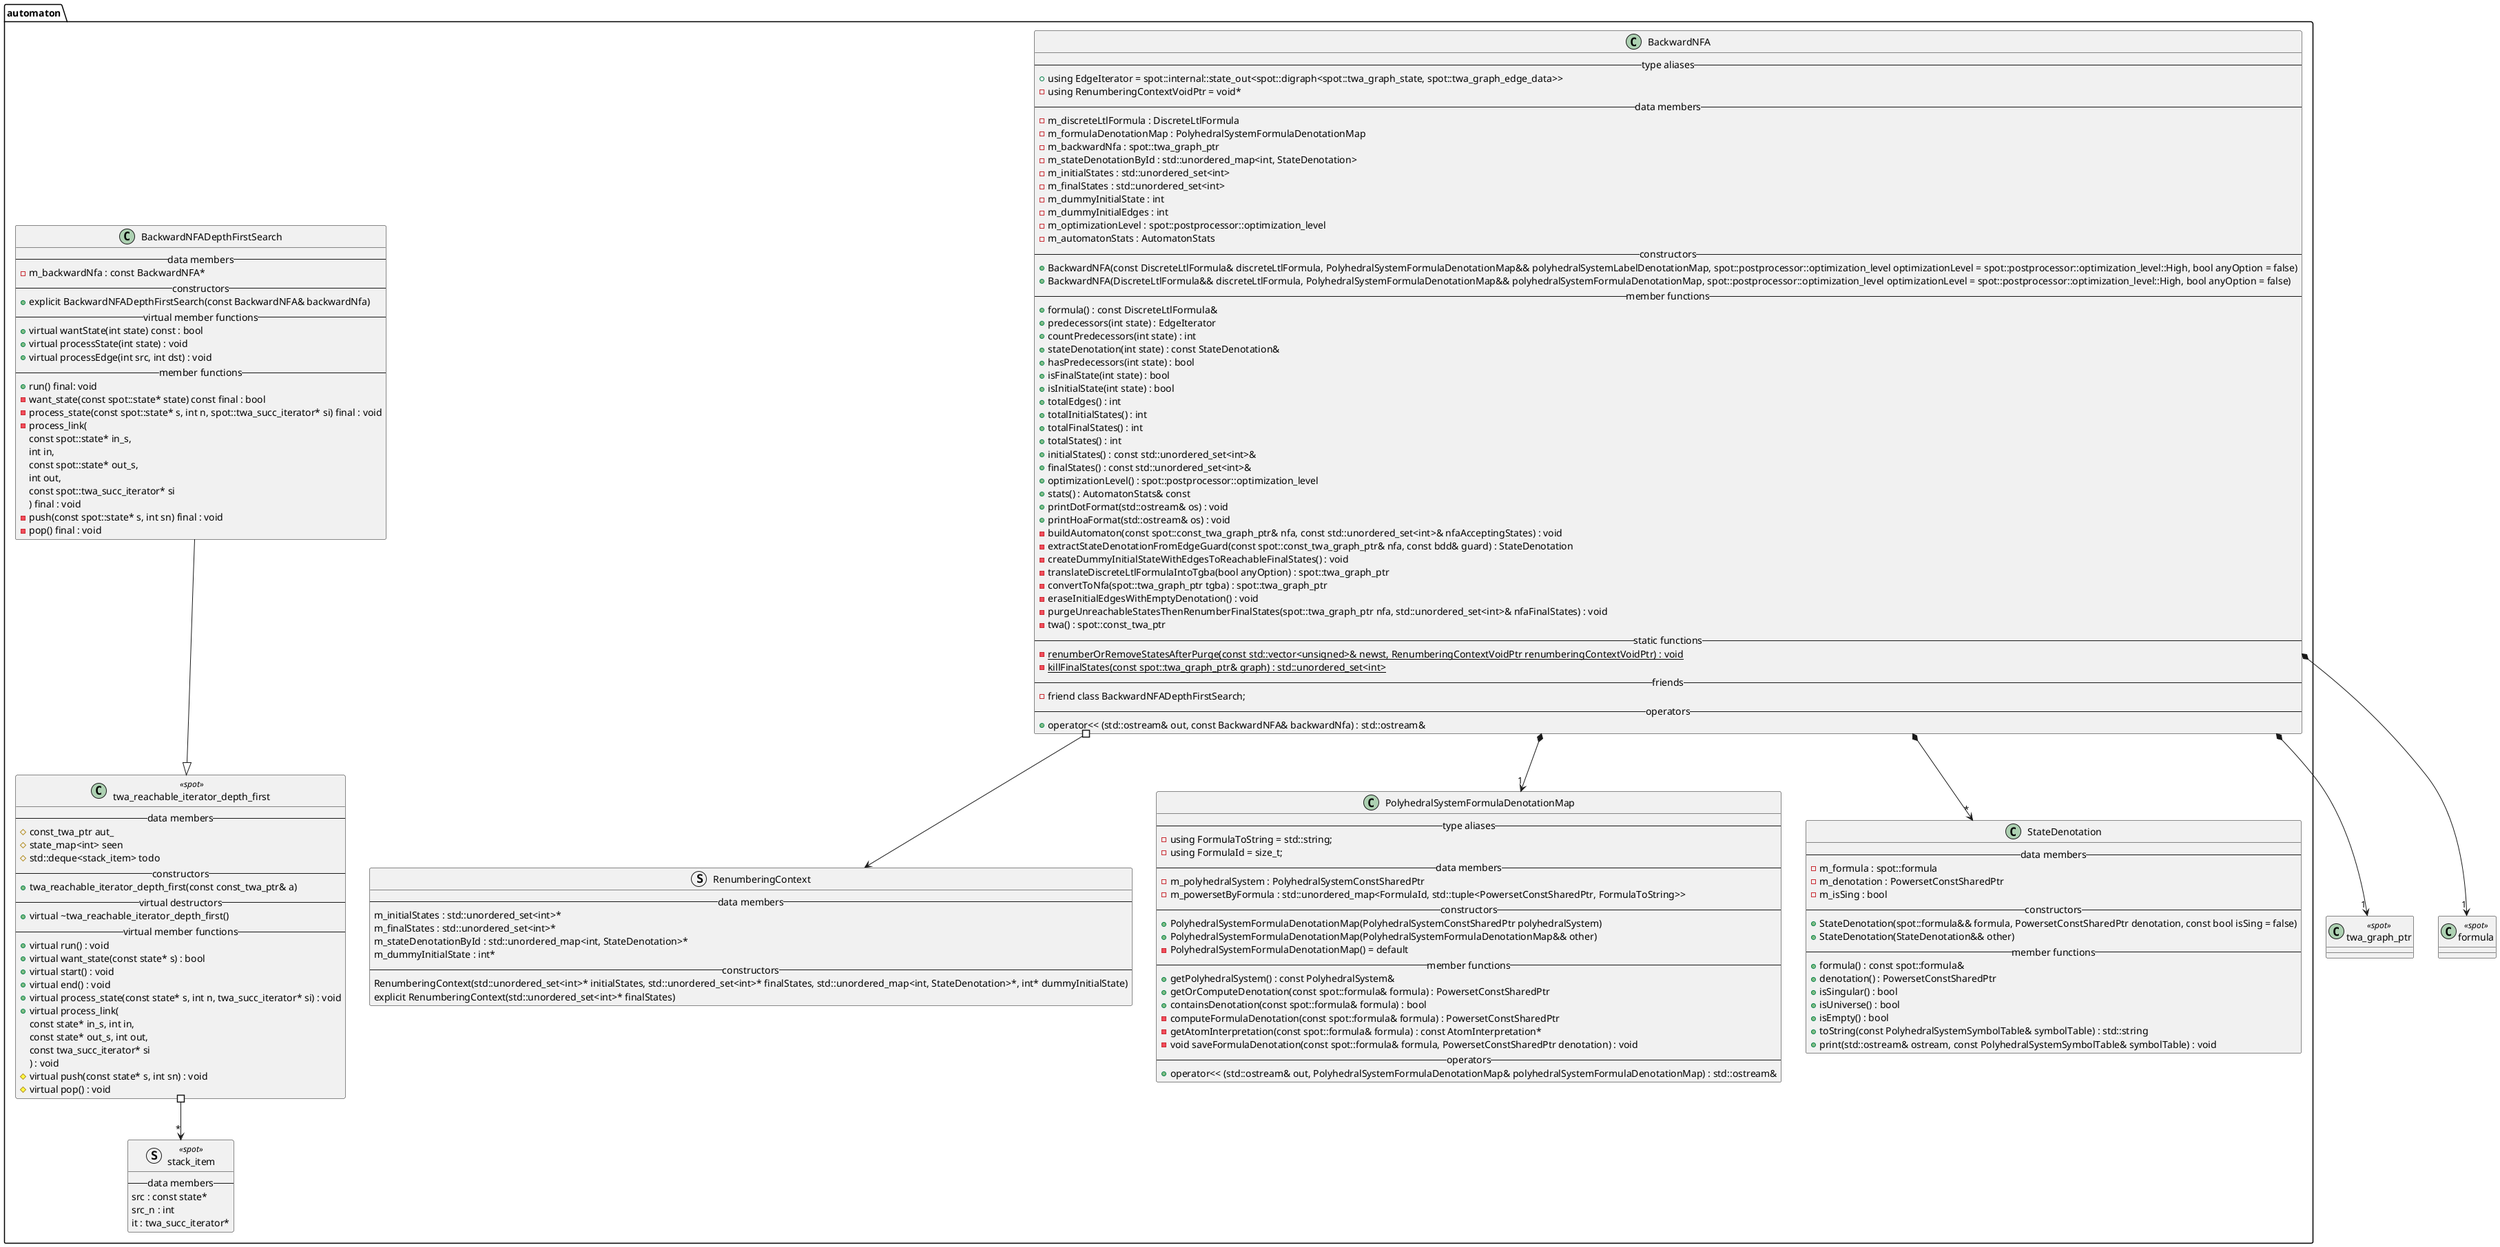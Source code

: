 @startuml

/' Objects '/
package automaton {
    class BackwardNFA {
        --type aliases--
        +using EdgeIterator = spot::internal::state_out<spot::digraph<spot::twa_graph_state, spot::twa_graph_edge_data>>
        -using RenumberingContextVoidPtr = void*
        --data members--
        -m_discreteLtlFormula : DiscreteLtlFormula
        -m_formulaDenotationMap : PolyhedralSystemFormulaDenotationMap
        -m_backwardNfa : spot::twa_graph_ptr
        -m_stateDenotationById : std::unordered_map<int, StateDenotation>
        -m_initialStates : std::unordered_set<int>
        -m_finalStates : std::unordered_set<int>
        -m_dummyInitialState : int
        -m_dummyInitialEdges : int
        -m_optimizationLevel : spot::postprocessor::optimization_level
        -m_automatonStats : AutomatonStats
        --constructors--
        +BackwardNFA(const DiscreteLtlFormula& discreteLtlFormula, PolyhedralSystemFormulaDenotationMap&& polyhedralSystemLabelDenotationMap, spot::postprocessor::optimization_level optimizationLevel = spot::postprocessor::optimization_level::High, bool anyOption = false)
        +BackwardNFA(DiscreteLtlFormula&& discreteLtlFormula, PolyhedralSystemFormulaDenotationMap&& polyhedralSystemFormulaDenotationMap, spot::postprocessor::optimization_level optimizationLevel = spot::postprocessor::optimization_level::High, bool anyOption = false)
        --member functions--
        +formula() : const DiscreteLtlFormula&
        +predecessors(int state) : EdgeIterator
        +countPredecessors(int state) : int
        +stateDenotation(int state) : const StateDenotation&
        +hasPredecessors(int state) : bool
        +isFinalState(int state) : bool
        +isInitialState(int state) : bool
        +totalEdges() : int
        +totalInitialStates() : int
        +totalFinalStates() : int
        +totalStates() : int
        +initialStates() : const std::unordered_set<int>&
        +finalStates() : const std::unordered_set<int>&
        +optimizationLevel() : spot::postprocessor::optimization_level
        +stats() : AutomatonStats& const
        +printDotFormat(std::ostream& os) : void
        +printHoaFormat(std::ostream& os) : void
        -buildAutomaton(const spot::const_twa_graph_ptr& nfa, const std::unordered_set<int>& nfaAcceptingStates) : void
        -extractStateDenotationFromEdgeGuard(const spot::const_twa_graph_ptr& nfa, const bdd& guard) : StateDenotation
        -createDummyInitialStateWithEdgesToReachableFinalStates() : void
        -translateDiscreteLtlFormulaIntoTgba(bool anyOption) : spot::twa_graph_ptr
        -convertToNfa(spot::twa_graph_ptr tgba) : spot::twa_graph_ptr
        -eraseInitialEdgesWithEmptyDenotation() : void
        -purgeUnreachableStatesThenRenumberFinalStates(spot::twa_graph_ptr nfa, std::unordered_set<int>& nfaFinalStates) : void
        -twa() : spot::const_twa_ptr
        --static functions--
        -{static} renumberOrRemoveStatesAfterPurge(const std::vector<unsigned>& newst, RenumberingContextVoidPtr renumberingContextVoidPtr) : void
        -{static} killFinalStates(const spot::twa_graph_ptr& graph) : std::unordered_set<int>
        --friends--
        -friend class BackwardNFADepthFirstSearch;
        --operators--
        +operator<< (std::ostream& out, const BackwardNFA& backwardNfa) : std::ostream&
    }

    struct RenumberingContext {
        --data members--
        m_initialStates : std::unordered_set<int>*
        m_finalStates : std::unordered_set<int>*
        m_stateDenotationById : std::unordered_map<int, StateDenotation>*
        m_dummyInitialState : int*
        --constructors--
        RenumberingContext(std::unordered_set<int>* initialStates, std::unordered_set<int>* finalStates, std::unordered_map<int, StateDenotation>*, int* dummyInitialState)
        explicit RenumberingContext(std::unordered_set<int>* finalStates)
    }

    class PolyhedralSystemFormulaDenotationMap {
        --type aliases--
        -using FormulaToString = std::string;
        -using FormulaId = size_t;
        --data members--
        -m_polyhedralSystem : PolyhedralSystemConstSharedPtr
        -m_powersetByFormula : std::unordered_map<FormulaId, std::tuple<PowersetConstSharedPtr, FormulaToString>>
        --constructors--
        +PolyhedralSystemFormulaDenotationMap(PolyhedralSystemConstSharedPtr polyhedralSystem)
        +PolyhedralSystemFormulaDenotationMap(PolyhedralSystemFormulaDenotationMap&& other)
        -PolyhedralSystemFormulaDenotationMap() = default
        --member functions--
        +getPolyhedralSystem() : const PolyhedralSystem&
        +getOrComputeDenotation(const spot::formula& formula) : PowersetConstSharedPtr
        +containsDenotation(const spot::formula& formula) : bool
        -computeFormulaDenotation(const spot::formula& formula) : PowersetConstSharedPtr
        -getAtomInterpretation(const spot::formula& formula) : const AtomInterpretation*
        -void saveFormulaDenotation(const spot::formula& formula, PowersetConstSharedPtr denotation) : void
        --operators--
        +operator<< (std::ostream& out, PolyhedralSystemFormulaDenotationMap& polyhedralSystemFormulaDenotationMap) : std::ostream&
    }

    class StateDenotation {
        --data members--
        -m_formula : spot::formula
        -m_denotation : PowersetConstSharedPtr
        -m_isSing : bool
        --constructors--
        +StateDenotation(spot::formula&& formula, PowersetConstSharedPtr denotation, const bool isSing = false)
        +StateDenotation(StateDenotation&& other)
        --member functions--
        +formula() : const spot::formula&
        +denotation() : PowersetConstSharedPtr
        +isSingular() : bool
        +isUniverse() : bool
        +isEmpty() : bool
        +toString(const PolyhedralSystemSymbolTable& symbolTable) : std::string
        +print(std::ostream& ostream, const PolyhedralSystemSymbolTable& symbolTable) : void
    }

    class BackwardNFADepthFirstSearch {
        --data members--
        -m_backwardNfa : const BackwardNFA*
        --constructors--
        +explicit BackwardNFADepthFirstSearch(const BackwardNFA& backwardNfa)
        --virtual member functions--
        +virtual wantState(int state) const : bool
        +virtual processState(int state) : void
        +virtual processEdge(int src, int dst) : void
        --member functions--
        +run() final: void
        -want_state(const spot::state* state) const final : bool
        -process_state(const spot::state* s, int n, spot::twa_succ_iterator* si) final : void
        -process_link(
            const spot::state* in_s,
            int in,
            const spot::state* out_s,
            int out,
            const spot::twa_succ_iterator* si
        ) final : void
        -push(const spot::state* s, int sn) final : void
        -pop() final : void
    }

    class twa_reachable_iterator_depth_first << spot >>
    {
      --data members--
      #const_twa_ptr aut_
      #state_map<int> seen
      #std::deque<stack_item> todo
      --constructors--
      +twa_reachable_iterator_depth_first(const const_twa_ptr& a)
      --virtual destructors--
      +virtual ~twa_reachable_iterator_depth_first()
      --virtual member functions--
      +virtual run() : void
      +virtual want_state(const state* s) : bool
      +virtual start() : void
      +virtual end() : void
      +virtual process_state(const state* s, int n, twa_succ_iterator* si) : void
      +virtual process_link(
        const state* in_s, int in,
        const state* out_s, int out,
        const twa_succ_iterator* si
      ) : void
      #virtual push(const state* s, int sn) : void
      #virtual pop() : void
    }

    struct stack_item << spot >>
    {
      --data members--
      src : const state*
      src_n : int
      it : twa_succ_iterator*
    }
}

class twa_graph_ptr << spot >> {}
class formula << spot >> {}

BackwardNFA *--> "1" twa_graph_ptr
BackwardNFA *--> "1" formula
BackwardNFA *--> "1" PolyhedralSystemFormulaDenotationMap
BackwardNFA *--> "*" StateDenotation
BackwardNFA #--> RenumberingContext
twa_reachable_iterator_depth_first #--> "*" stack_item
BackwardNFADepthFirstSearch --|> twa_reachable_iterator_depth_first
@enduml
